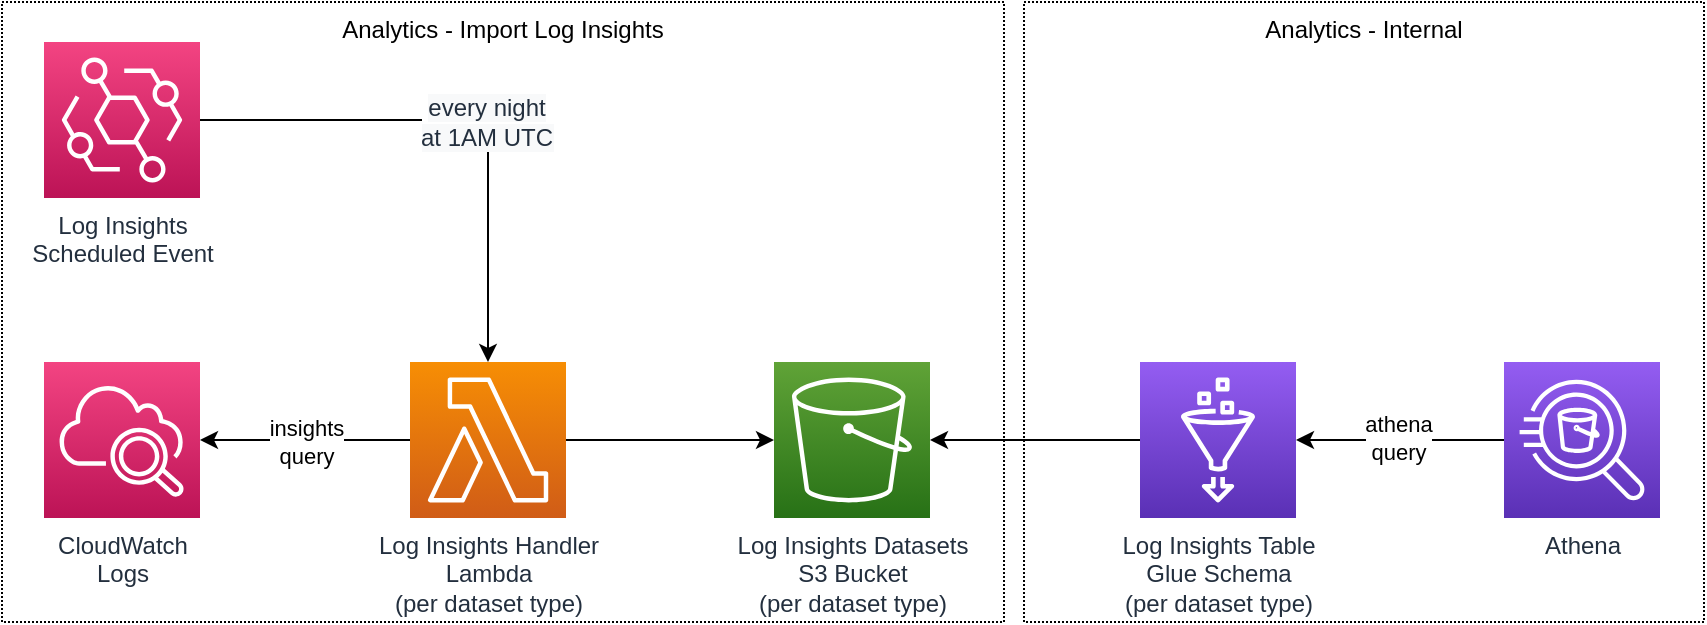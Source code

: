 <mxfile version="14.6.13" type="device"><diagram id="ZuFKIC9HaPH087yUpfpm" name="Page-1"><mxGraphModel dx="1106" dy="780" grid="1" gridSize="10" guides="1" tooltips="1" connect="1" arrows="1" fold="1" page="1" pageScale="1" pageWidth="1169" pageHeight="827" math="0" shadow="0"><root><mxCell id="0"/><mxCell id="1" parent="0"/><mxCell id="rxRbF-2zh8SFJNRaSiOF-1" value="Analytics - Import Log Insights" style="rounded=0;whiteSpace=wrap;html=1;strokeColor=#000000;fillColor=#ffffff;fontColor=#000000;verticalAlign=top;dashed=1;dashPattern=1 1;" parent="1" vertex="1"><mxGeometry x="139" y="40" width="501" height="310" as="geometry"/></mxCell><mxCell id="rxRbF-2zh8SFJNRaSiOF-2" value="Analytics - Internal" style="rounded=0;whiteSpace=wrap;html=1;strokeColor=#000000;fillColor=#ffffff;fontColor=#000000;verticalAlign=top;dashed=1;dashPattern=1 1;" parent="1" vertex="1"><mxGeometry x="650" y="40" width="340" height="310" as="geometry"/></mxCell><mxCell id="uexkSBmmKPc4iT5rEJvb-1" value="CloudWatch&lt;br&gt;Logs" style="points=[[0,0,0],[0.25,0,0],[0.5,0,0],[0.75,0,0],[1,0,0],[0,1,0],[0.25,1,0],[0.5,1,0],[0.75,1,0],[1,1,0],[0,0.25,0],[0,0.5,0],[0,0.75,0],[1,0.25,0],[1,0.5,0],[1,0.75,0]];points=[[0,0,0],[0.25,0,0],[0.5,0,0],[0.75,0,0],[1,0,0],[0,1,0],[0.25,1,0],[0.5,1,0],[0.75,1,0],[1,1,0],[0,0.25,0],[0,0.5,0],[0,0.75,0],[1,0.25,0],[1,0.5,0],[1,0.75,0]];outlineConnect=0;fontColor=#232F3E;gradientColor=#F34482;gradientDirection=north;fillColor=#BC1356;strokeColor=#ffffff;dashed=0;verticalLabelPosition=bottom;verticalAlign=top;align=center;html=1;fontSize=12;fontStyle=0;aspect=fixed;shape=mxgraph.aws4.resourceIcon;resIcon=mxgraph.aws4.cloudwatch_2;" parent="1" vertex="1"><mxGeometry x="160" y="220" width="78" height="78" as="geometry"/></mxCell><mxCell id="uexkSBmmKPc4iT5rEJvb-7" style="edgeStyle=orthogonalEdgeStyle;rounded=0;orthogonalLoop=1;jettySize=auto;html=1;" parent="1" source="uexkSBmmKPc4iT5rEJvb-2" target="uexkSBmmKPc4iT5rEJvb-1" edge="1"><mxGeometry relative="1" as="geometry"/></mxCell><mxCell id="XJ9yvUs1fm7RHKXOrYSR-1" value="insights&lt;br&gt;query" style="edgeLabel;html=1;align=center;verticalAlign=middle;resizable=0;points=[];fontColor=#000000;" parent="uexkSBmmKPc4iT5rEJvb-7" vertex="1" connectable="0"><mxGeometry x="-0.009" y="1" relative="1" as="geometry"><mxPoint as="offset"/></mxGeometry></mxCell><mxCell id="uexkSBmmKPc4iT5rEJvb-8" style="edgeStyle=orthogonalEdgeStyle;rounded=0;orthogonalLoop=1;jettySize=auto;html=1;entryX=0;entryY=0.5;entryDx=0;entryDy=0;entryPerimeter=0;" parent="1" source="uexkSBmmKPc4iT5rEJvb-2" target="uexkSBmmKPc4iT5rEJvb-3" edge="1"><mxGeometry relative="1" as="geometry"/></mxCell><mxCell id="uexkSBmmKPc4iT5rEJvb-2" value="Log Insights Handler&lt;br&gt;Lambda&lt;br&gt;(per dataset type)" style="points=[[0,0,0],[0.25,0,0],[0.5,0,0],[0.75,0,0],[1,0,0],[0,1,0],[0.25,1,0],[0.5,1,0],[0.75,1,0],[1,1,0],[0,0.25,0],[0,0.5,0],[0,0.75,0],[1,0.25,0],[1,0.5,0],[1,0.75,0]];outlineConnect=0;fontColor=#232F3E;gradientColor=#F78E04;gradientDirection=north;fillColor=#D05C17;strokeColor=#ffffff;dashed=0;verticalLabelPosition=bottom;verticalAlign=top;align=center;html=1;fontSize=12;fontStyle=0;aspect=fixed;shape=mxgraph.aws4.resourceIcon;resIcon=mxgraph.aws4.lambda;" parent="1" vertex="1"><mxGeometry x="343" y="220" width="78" height="78" as="geometry"/></mxCell><mxCell id="uexkSBmmKPc4iT5rEJvb-3" value="Log Insights Datasets&lt;br&gt;S3 Bucket&lt;br&gt;(per dataset type)" style="points=[[0,0,0],[0.25,0,0],[0.5,0,0],[0.75,0,0],[1,0,0],[0,1,0],[0.25,1,0],[0.5,1,0],[0.75,1,0],[1,1,0],[0,0.25,0],[0,0.5,0],[0,0.75,0],[1,0.25,0],[1,0.5,0],[1,0.75,0]];outlineConnect=0;fontColor=#232F3E;gradientColor=#60A337;gradientDirection=north;fillColor=#277116;strokeColor=#ffffff;dashed=0;verticalLabelPosition=bottom;verticalAlign=top;align=center;html=1;fontSize=12;fontStyle=0;aspect=fixed;shape=mxgraph.aws4.resourceIcon;resIcon=mxgraph.aws4.s3;" parent="1" vertex="1"><mxGeometry x="525" y="220" width="78" height="78" as="geometry"/></mxCell><mxCell id="uexkSBmmKPc4iT5rEJvb-10" style="edgeStyle=orthogonalEdgeStyle;rounded=0;orthogonalLoop=1;jettySize=auto;html=1;" parent="1" source="uexkSBmmKPc4iT5rEJvb-4" target="uexkSBmmKPc4iT5rEJvb-3" edge="1"><mxGeometry relative="1" as="geometry"/></mxCell><mxCell id="uexkSBmmKPc4iT5rEJvb-4" value="Log Insights Table &lt;br&gt;Glue Schema&lt;br&gt;(per dataset type)" style="points=[[0,0,0],[0.25,0,0],[0.5,0,0],[0.75,0,0],[1,0,0],[0,1,0],[0.25,1,0],[0.5,1,0],[0.75,1,0],[1,1,0],[0,0.25,0],[0,0.5,0],[0,0.75,0],[1,0.25,0],[1,0.5,0],[1,0.75,0]];outlineConnect=0;fontColor=#232F3E;gradientColor=#945DF2;gradientDirection=north;fillColor=#5A30B5;strokeColor=#ffffff;dashed=0;verticalLabelPosition=bottom;verticalAlign=top;align=center;html=1;fontSize=12;fontStyle=0;aspect=fixed;shape=mxgraph.aws4.resourceIcon;resIcon=mxgraph.aws4.glue;" parent="1" vertex="1"><mxGeometry x="708" y="220" width="78" height="78" as="geometry"/></mxCell><mxCell id="uexkSBmmKPc4iT5rEJvb-11" style="edgeStyle=orthogonalEdgeStyle;rounded=0;orthogonalLoop=1;jettySize=auto;html=1;" parent="1" source="uexkSBmmKPc4iT5rEJvb-12" target="uexkSBmmKPc4iT5rEJvb-4" edge="1"><mxGeometry relative="1" as="geometry"><mxPoint x="900" y="258.3" as="sourcePoint"/></mxGeometry></mxCell><mxCell id="XJ9yvUs1fm7RHKXOrYSR-2" value="athena&lt;br&gt;query" style="edgeLabel;html=1;align=center;verticalAlign=middle;resizable=0;points=[];fontColor=#000000;" parent="uexkSBmmKPc4iT5rEJvb-11" vertex="1" connectable="0"><mxGeometry x="0.019" y="-1" relative="1" as="geometry"><mxPoint as="offset"/></mxGeometry></mxCell><mxCell id="uexkSBmmKPc4iT5rEJvb-9" style="edgeStyle=orthogonalEdgeStyle;rounded=0;orthogonalLoop=1;jettySize=auto;html=1;" parent="1" source="uexkSBmmKPc4iT5rEJvb-6" target="uexkSBmmKPc4iT5rEJvb-2" edge="1"><mxGeometry relative="1" as="geometry"/></mxCell><mxCell id="71Bl068LHqQzj2Md0Pty-1" value="&lt;span style=&quot;color: rgb(35 , 47 , 62) ; font-size: 12px ; background-color: rgb(248 , 249 , 250)&quot;&gt;every night &lt;br&gt;at 1AM UTC&lt;/span&gt;" style="edgeLabel;html=1;align=center;verticalAlign=middle;resizable=0;points=[];fontColor=#000000;" parent="uexkSBmmKPc4iT5rEJvb-9" vertex="1" connectable="0"><mxGeometry x="0.092" y="-1" relative="1" as="geometry"><mxPoint as="offset"/></mxGeometry></mxCell><mxCell id="uexkSBmmKPc4iT5rEJvb-6" value="Log Insights&lt;br&gt;Scheduled Event" style="points=[[0,0,0],[0.25,0,0],[0.5,0,0],[0.75,0,0],[1,0,0],[0,1,0],[0.25,1,0],[0.5,1,0],[0.75,1,0],[1,1,0],[0,0.25,0],[0,0.5,0],[0,0.75,0],[1,0.25,0],[1,0.5,0],[1,0.75,0]];outlineConnect=0;fontColor=#232F3E;gradientColor=#F34482;gradientDirection=north;fillColor=#BC1356;strokeColor=#ffffff;dashed=0;verticalLabelPosition=bottom;verticalAlign=top;align=center;html=1;fontSize=12;fontStyle=0;aspect=fixed;shape=mxgraph.aws4.resourceIcon;resIcon=mxgraph.aws4.eventbridge;" parent="1" vertex="1"><mxGeometry x="160" y="60" width="78" height="78" as="geometry"/></mxCell><mxCell id="uexkSBmmKPc4iT5rEJvb-12" value="Athena" style="points=[[0,0,0],[0.25,0,0],[0.5,0,0],[0.75,0,0],[1,0,0],[0,1,0],[0.25,1,0],[0.5,1,0],[0.75,1,0],[1,1,0],[0,0.25,0],[0,0.5,0],[0,0.75,0],[1,0.25,0],[1,0.5,0],[1,0.75,0]];outlineConnect=0;fontColor=#232F3E;gradientColor=#945DF2;gradientDirection=north;fillColor=#5A30B5;strokeColor=#ffffff;dashed=0;verticalLabelPosition=bottom;verticalAlign=top;align=center;html=1;fontSize=12;fontStyle=0;aspect=fixed;shape=mxgraph.aws4.resourceIcon;resIcon=mxgraph.aws4.athena;" parent="1" vertex="1"><mxGeometry x="890" y="220" width="78" height="78" as="geometry"/></mxCell></root></mxGraphModel></diagram></mxfile>